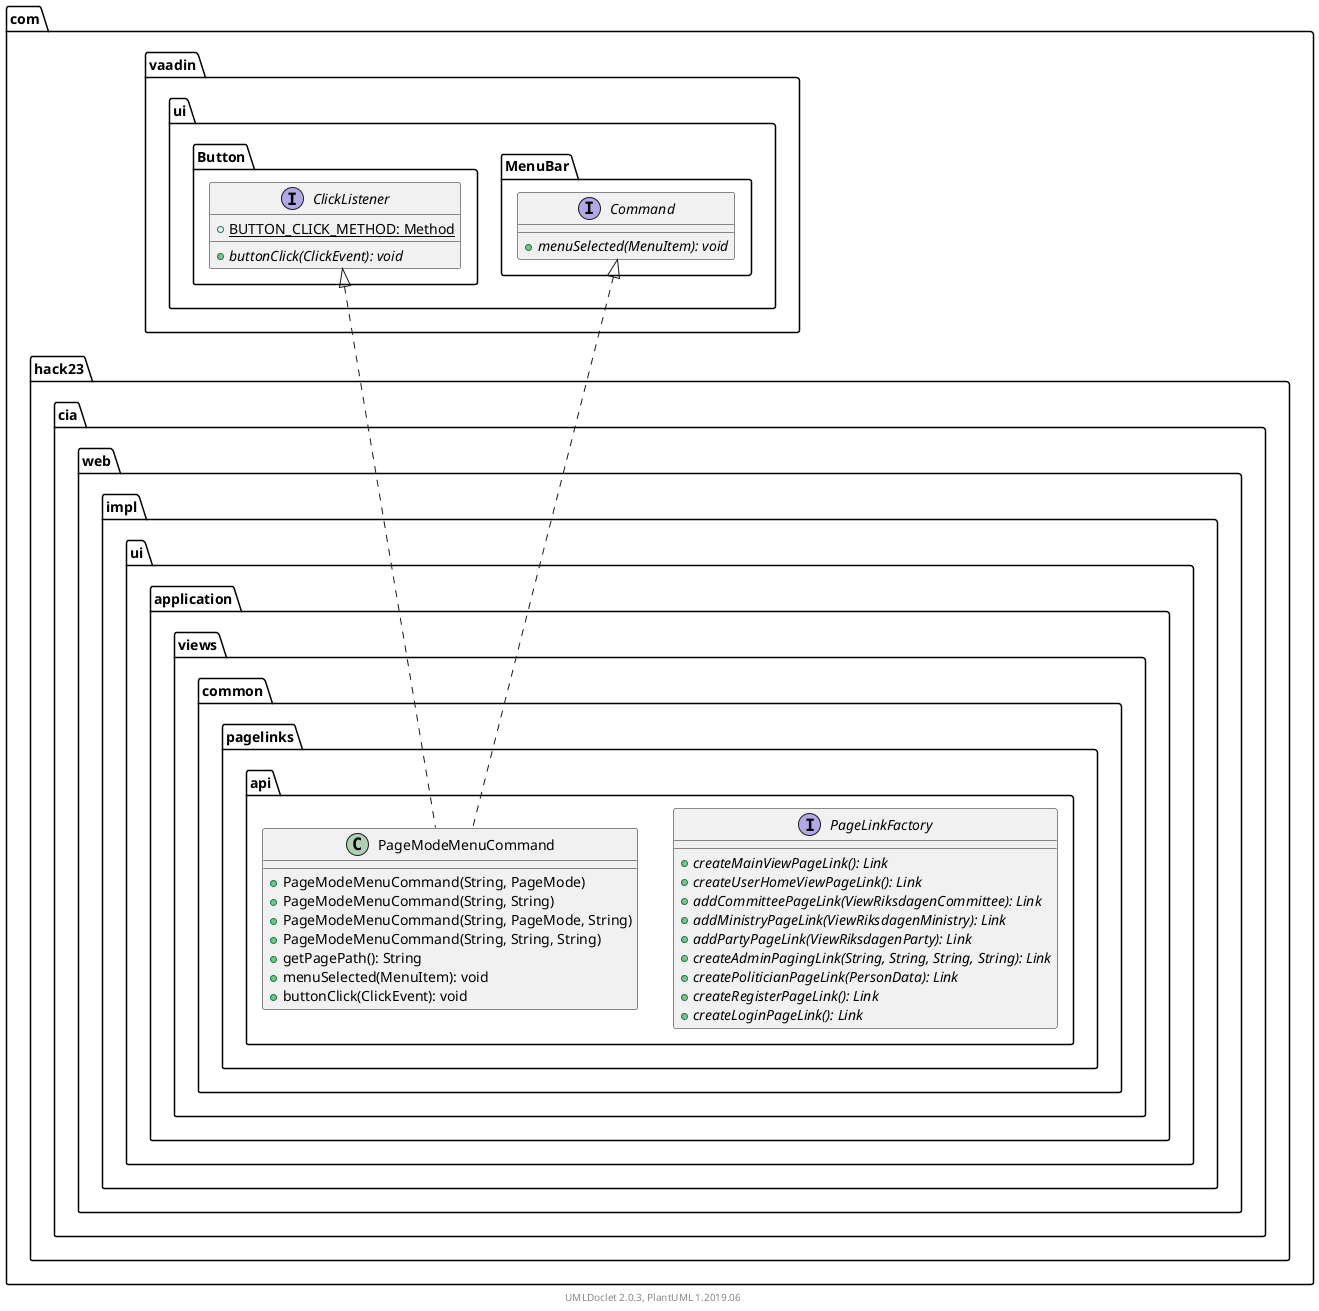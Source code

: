 @startuml
    namespace com.hack23.cia.web.impl.ui.application.views.common.pagelinks.api {

        interface PageLinkFactory [[PageLinkFactory.html]] {
            {abstract} +createMainViewPageLink(): Link
            {abstract} +createUserHomeViewPageLink(): Link
            {abstract} +addCommitteePageLink(ViewRiksdagenCommittee): Link
            {abstract} +addMinistryPageLink(ViewRiksdagenMinistry): Link
            {abstract} +addPartyPageLink(ViewRiksdagenParty): Link
            {abstract} +createAdminPagingLink(String, String, String, String): Link
            {abstract} +createPoliticianPageLink(PersonData): Link
            {abstract} +createRegisterPageLink(): Link
            {abstract} +createLoginPageLink(): Link
        }

        class PageModeMenuCommand [[PageModeMenuCommand.html]] {
            +PageModeMenuCommand(String, PageMode)
            +PageModeMenuCommand(String, String)
            +PageModeMenuCommand(String, PageMode, String)
            +PageModeMenuCommand(String, String, String)
            +getPagePath(): String
            +menuSelected(MenuItem): void
            +buttonClick(ClickEvent): void
        }

        com.vaadin.ui.MenuBar.Command <|.. PageModeMenuCommand
        com.vaadin.ui.Button.ClickListener <|.. PageModeMenuCommand
    }

    namespace com.vaadin.ui {
        interface com.vaadin.ui.MenuBar.Command {
            {abstract} +menuSelected(MenuItem): void
        }
        interface com.vaadin.ui.Button.ClickListener {
            {static} +BUTTON_CLICK_METHOD: Method
            {abstract} +buttonClick(ClickEvent): void
        }
    }

    center footer UMLDoclet 2.0.3, PlantUML 1.2019.06
@enduml
